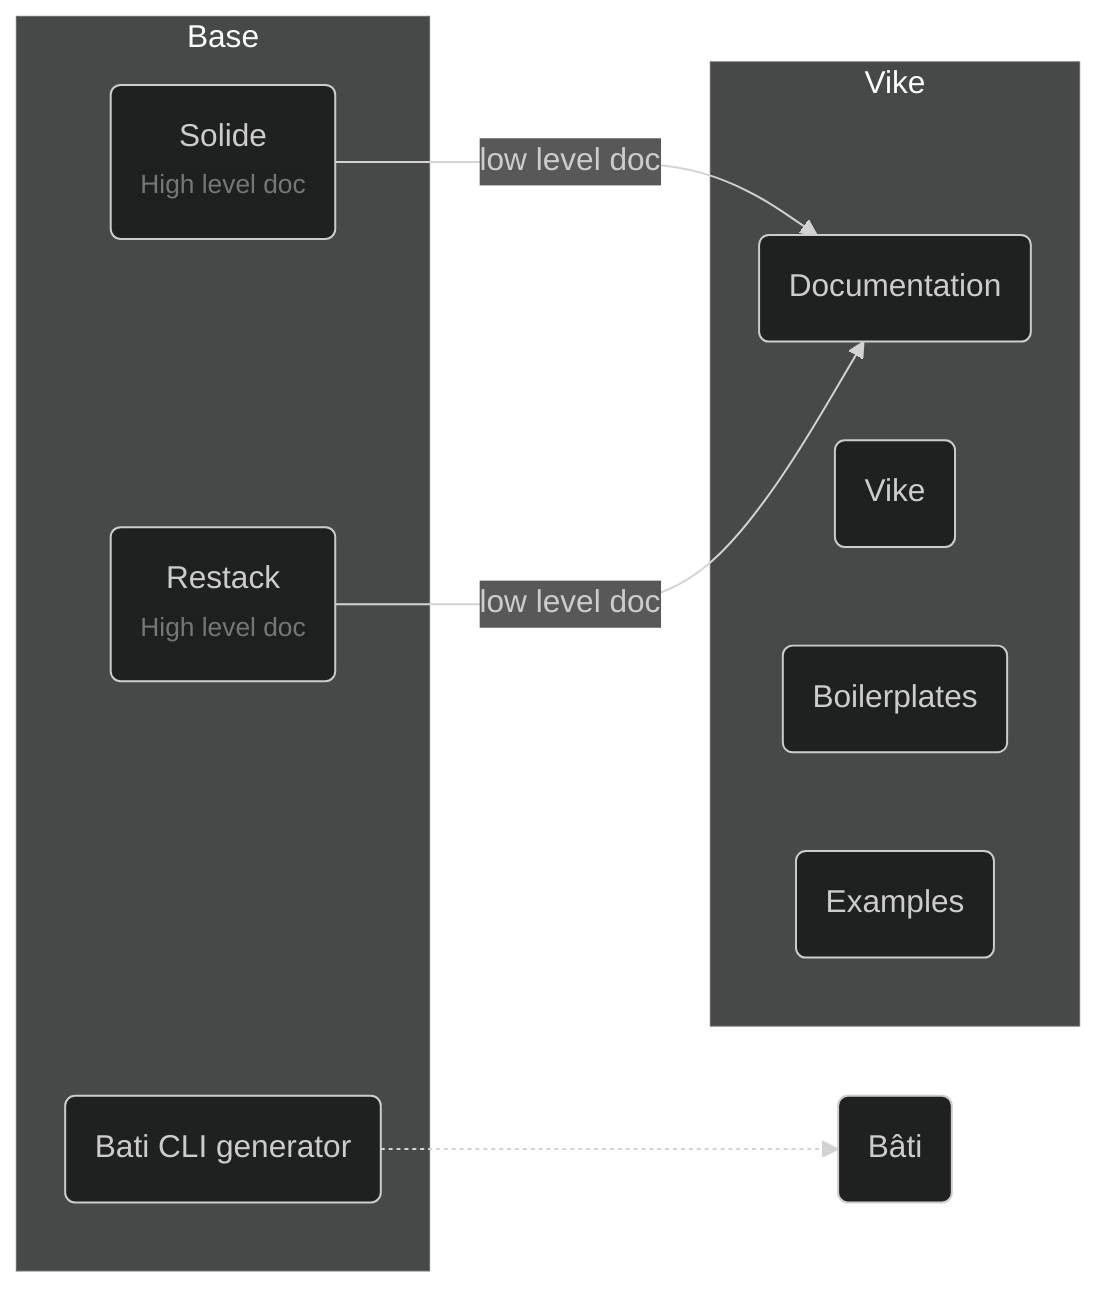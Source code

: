 %%{
  init: {
    "theme": "dark"
  }
}%%

flowchart LR
    Base_Solide -- low level doc --> Vike_doc
    Base_Restack -- low level doc --> Vike_doc
    Base_bati_CLI .-> Bati

    Bati("Bâti")

    subgraph Base
        Base_bati_CLI("
            Bati CLI generator
        ")
        Base_Solide("
            Solide
            <small style='opacity: 0.5'>High level doc</small>
        ")
        Base_Restack("
            Restack
            <small style='opacity: 0.5'>High level doc</small>
        ")
    end

    subgraph Vike
        Vike_lib("Vike")
        Vike_boilerplates("Boilerplates")
        Vike_doc("Documentation")
        Vike_examples("Examples")
    end